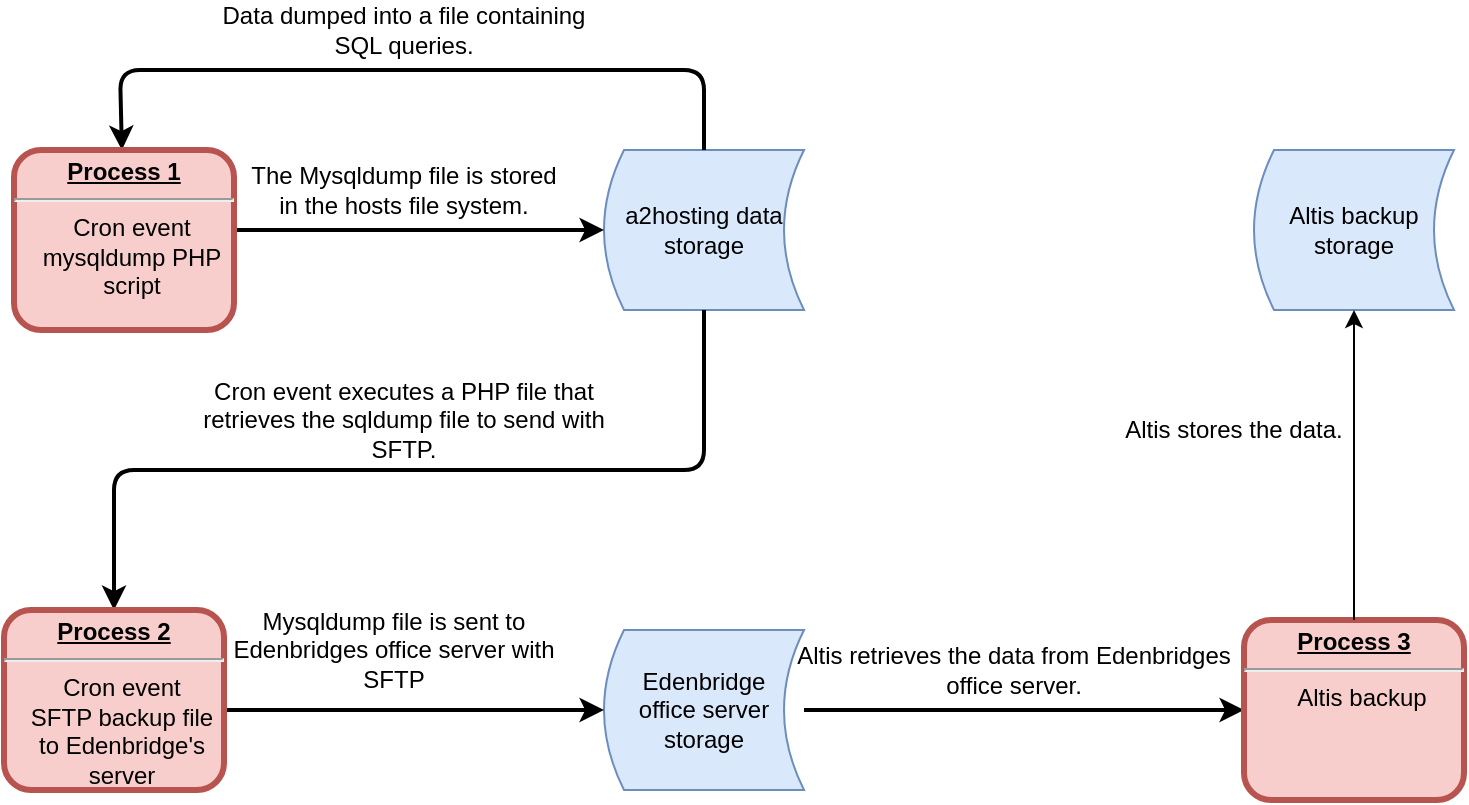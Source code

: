 <mxfile version="12.6.2" type="github">
  <diagram id="XXYjW8cvs6eSPe_TK9Py" name="Page-1">
    <mxGraphModel dx="1768" dy="512" grid="1" gridSize="10" guides="1" tooltips="1" connect="1" arrows="1" fold="1" page="1" pageScale="1" pageWidth="850" pageHeight="1100" math="0" shadow="0">
      <root>
        <mxCell id="0"/>
        <mxCell id="1" parent="0"/>
        <mxCell id="mT3woQDCBKkYmHbc7A2_-3" value="Altis backup&lt;br&gt;storage" style="shape=dataStorage;whiteSpace=wrap;html=1;fillColor=#dae8fc;strokeColor=#6c8ebf;" parent="1" vertex="1">
          <mxGeometry x="605" y="120" width="100" height="80" as="geometry"/>
        </mxCell>
        <mxCell id="mT3woQDCBKkYmHbc7A2_-4" value="Edenbridge &lt;br&gt;office server&lt;br&gt;storage" style="shape=dataStorage;whiteSpace=wrap;html=1;fillColor=#dae8fc;strokeColor=#6c8ebf;" parent="1" vertex="1">
          <mxGeometry x="280" y="360" width="100" height="80" as="geometry"/>
        </mxCell>
        <mxCell id="mT3woQDCBKkYmHbc7A2_-5" value="a2hosting data storage" style="shape=dataStorage;whiteSpace=wrap;html=1;fillColor=#dae8fc;strokeColor=#6c8ebf;" parent="1" vertex="1">
          <mxGeometry x="280" y="120" width="100" height="80" as="geometry"/>
        </mxCell>
        <mxCell id="XWCJ3FXK9SqCUyiiggYx-11" value="" style="endArrow=classic;html=1;strokeWidth=2;exitX=1;exitY=0.5;exitDx=0;exitDy=0;entryX=0;entryY=0.5;entryDx=0;entryDy=0;" parent="1" target="mT3woQDCBKkYmHbc7A2_-5" edge="1">
          <mxGeometry width="50" height="50" relative="1" as="geometry">
            <mxPoint x="80" y="160.0" as="sourcePoint"/>
            <mxPoint x="210" y="130" as="targetPoint"/>
          </mxGeometry>
        </mxCell>
        <mxCell id="XWCJ3FXK9SqCUyiiggYx-12" value="" style="endArrow=classic;html=1;strokeWidth=2;exitX=0.5;exitY=0;exitDx=0;exitDy=0;" parent="1" source="mT3woQDCBKkYmHbc7A2_-5" target="NyH1xOctMZm4rYqJ9NfT-2" edge="1">
          <mxGeometry width="50" height="50" relative="1" as="geometry">
            <mxPoint x="310" y="90" as="sourcePoint"/>
            <mxPoint x="40" y="120.0" as="targetPoint"/>
            <Array as="points">
              <mxPoint x="330" y="80"/>
              <mxPoint x="38" y="80"/>
            </Array>
          </mxGeometry>
        </mxCell>
        <mxCell id="XWCJ3FXK9SqCUyiiggYx-13" value="" style="endArrow=classic;html=1;strokeWidth=2;exitX=0.5;exitY=1;exitDx=0;exitDy=0;entryX=0.5;entryY=0;entryDx=0;entryDy=0;" parent="1" source="mT3woQDCBKkYmHbc7A2_-5" target="NyH1xOctMZm4rYqJ9NfT-3" edge="1">
          <mxGeometry width="50" height="50" relative="1" as="geometry">
            <mxPoint x="260" y="290" as="sourcePoint"/>
            <mxPoint x="40" y="310" as="targetPoint"/>
            <Array as="points">
              <mxPoint x="330" y="280"/>
              <mxPoint x="35" y="280"/>
            </Array>
          </mxGeometry>
        </mxCell>
        <mxCell id="XWCJ3FXK9SqCUyiiggYx-14" value="" style="endArrow=classic;html=1;strokeWidth=2;fontColor=#000000;exitX=1;exitY=0.5;exitDx=0;exitDy=0;entryX=0;entryY=0.5;entryDx=0;entryDy=0;" parent="1" target="mT3woQDCBKkYmHbc7A2_-4" edge="1">
          <mxGeometry width="50" height="50" relative="1" as="geometry">
            <mxPoint x="80" y="400" as="sourcePoint"/>
            <mxPoint x="210" y="380" as="targetPoint"/>
          </mxGeometry>
        </mxCell>
        <mxCell id="XWCJ3FXK9SqCUyiiggYx-16" value="" style="endArrow=classic;html=1;strokeWidth=2;fontColor=#000000;exitX=1;exitY=0.5;exitDx=0;exitDy=0;entryX=0;entryY=0.5;entryDx=0;entryDy=0;" parent="1" source="mT3woQDCBKkYmHbc7A2_-4" target="NyH1xOctMZm4rYqJ9NfT-4" edge="1">
          <mxGeometry width="50" height="50" relative="1" as="geometry">
            <mxPoint x="310" y="530" as="sourcePoint"/>
            <mxPoint x="40" y="560" as="targetPoint"/>
            <Array as="points"/>
          </mxGeometry>
        </mxCell>
        <mxCell id="XWCJ3FXK9SqCUyiiggYx-18" value="Data dumped into a file containing SQL queries." style="text;html=1;strokeColor=none;fillColor=none;align=center;verticalAlign=middle;whiteSpace=wrap;rounded=0;fontColor=#000000;" parent="1" vertex="1">
          <mxGeometry x="80" y="50" width="200" height="20" as="geometry"/>
        </mxCell>
        <mxCell id="XWCJ3FXK9SqCUyiiggYx-19" value="The Mysqldump file is stored in the hosts file system." style="text;html=1;strokeColor=none;fillColor=none;align=center;verticalAlign=middle;whiteSpace=wrap;rounded=0;fontColor=#000000;" parent="1" vertex="1">
          <mxGeometry x="100" y="130" width="160" height="20" as="geometry"/>
        </mxCell>
        <mxCell id="XWCJ3FXK9SqCUyiiggYx-20" value="Cron event executes a PHP file that retrieves the sqldump file to send with SFTP." style="text;html=1;strokeColor=none;fillColor=none;align=center;verticalAlign=middle;whiteSpace=wrap;rounded=0;fontColor=#000000;" parent="1" vertex="1">
          <mxGeometry x="65" y="240" width="230" height="30" as="geometry"/>
        </mxCell>
        <mxCell id="XWCJ3FXK9SqCUyiiggYx-21" value="Mysqldump file is sent to Edenbridges office server with SFTP" style="text;html=1;strokeColor=none;fillColor=none;align=center;verticalAlign=middle;whiteSpace=wrap;rounded=0;fontColor=#000000;" parent="1" vertex="1">
          <mxGeometry x="90" y="360" width="170" height="20" as="geometry"/>
        </mxCell>
        <mxCell id="XWCJ3FXK9SqCUyiiggYx-22" value="Altis retrieves the data from Edenbridges office server." style="text;html=1;strokeColor=none;fillColor=none;align=center;verticalAlign=middle;whiteSpace=wrap;rounded=0;fontColor=#000000;" parent="1" vertex="1">
          <mxGeometry x="370" y="370" width="230" height="20" as="geometry"/>
        </mxCell>
        <mxCell id="XWCJ3FXK9SqCUyiiggYx-23" value="Altis stores the data." style="text;html=1;strokeColor=none;fillColor=none;align=center;verticalAlign=middle;whiteSpace=wrap;rounded=0;fontColor=#000000;" parent="1" vertex="1">
          <mxGeometry x="510" y="250" width="170" height="20" as="geometry"/>
        </mxCell>
        <mxCell id="NyH1xOctMZm4rYqJ9NfT-2" value="&lt;p style=&quot;margin: 0px ; margin-top: 4px ; text-align: center ; text-decoration: underline&quot;&gt;&lt;strong&gt;Process 1&lt;br&gt;&lt;/strong&gt;&lt;/p&gt;&lt;hr&gt;&lt;p style=&quot;margin: 0px ; margin-left: 8px&quot;&gt;&lt;span style=&quot;font-weight: 400 ; white-space: normal&quot;&gt;Cron event mysqldump PHP script&lt;/span&gt;&lt;br&gt;&lt;/p&gt;" style="verticalAlign=middle;align=center;overflow=fill;fontSize=12;fontFamily=Helvetica;html=1;rounded=1;fontStyle=1;strokeWidth=3;fillColor=#f8cecc;strokeColor=#b85450;" vertex="1" parent="1">
          <mxGeometry x="-15" y="120" width="110" height="90" as="geometry"/>
        </mxCell>
        <mxCell id="NyH1xOctMZm4rYqJ9NfT-3" value="&lt;p style=&quot;margin: 0px ; margin-top: 4px ; text-align: center ; text-decoration: underline&quot;&gt;&lt;strong&gt;Process 2&lt;br&gt;&lt;/strong&gt;&lt;/p&gt;&lt;hr&gt;&lt;p style=&quot;margin: 0px ; margin-left: 8px&quot;&gt;&lt;span style=&quot;font-weight: 400 ; white-space: normal&quot;&gt;Cron event&lt;/span&gt;&lt;br style=&quot;font-weight: 400 ; white-space: normal&quot;&gt;&lt;span style=&quot;font-weight: 400 ; white-space: normal&quot;&gt;SFTP backup file to Edenbridge&#39;s server&lt;/span&gt;&lt;br&gt;&lt;/p&gt;" style="verticalAlign=middle;align=center;overflow=fill;fontSize=12;fontFamily=Helvetica;html=1;rounded=1;fontStyle=1;strokeWidth=3;fillColor=#f8cecc;strokeColor=#b85450;" vertex="1" parent="1">
          <mxGeometry x="-20" y="350" width="110" height="90" as="geometry"/>
        </mxCell>
        <mxCell id="NyH1xOctMZm4rYqJ9NfT-4" value="&lt;p style=&quot;margin: 0px ; margin-top: 4px ; text-align: center ; text-decoration: underline&quot;&gt;&lt;strong&gt;Process 3&lt;br&gt;&lt;/strong&gt;&lt;/p&gt;&lt;hr&gt;&lt;p style=&quot;margin: 0px ; margin-left: 8px&quot;&gt;&lt;span style=&quot;font-weight: 400 ; white-space: normal&quot;&gt;Altis backup&lt;/span&gt;&lt;br&gt;&lt;/p&gt;" style="verticalAlign=middle;align=center;overflow=fill;fontSize=12;fontFamily=Helvetica;html=1;rounded=1;fontStyle=1;strokeWidth=3;fillColor=#f8cecc;strokeColor=#b85450;" vertex="1" parent="1">
          <mxGeometry x="600" y="355" width="110" height="90" as="geometry"/>
        </mxCell>
        <mxCell id="NyH1xOctMZm4rYqJ9NfT-9" value="" style="endArrow=classic;html=1;exitX=0.5;exitY=0;exitDx=0;exitDy=0;entryX=0.5;entryY=1;entryDx=0;entryDy=0;" edge="1" parent="1" source="NyH1xOctMZm4rYqJ9NfT-4" target="mT3woQDCBKkYmHbc7A2_-3">
          <mxGeometry width="50" height="50" relative="1" as="geometry">
            <mxPoint x="160" y="700" as="sourcePoint"/>
            <mxPoint x="210" y="650" as="targetPoint"/>
          </mxGeometry>
        </mxCell>
      </root>
    </mxGraphModel>
  </diagram>
</mxfile>
